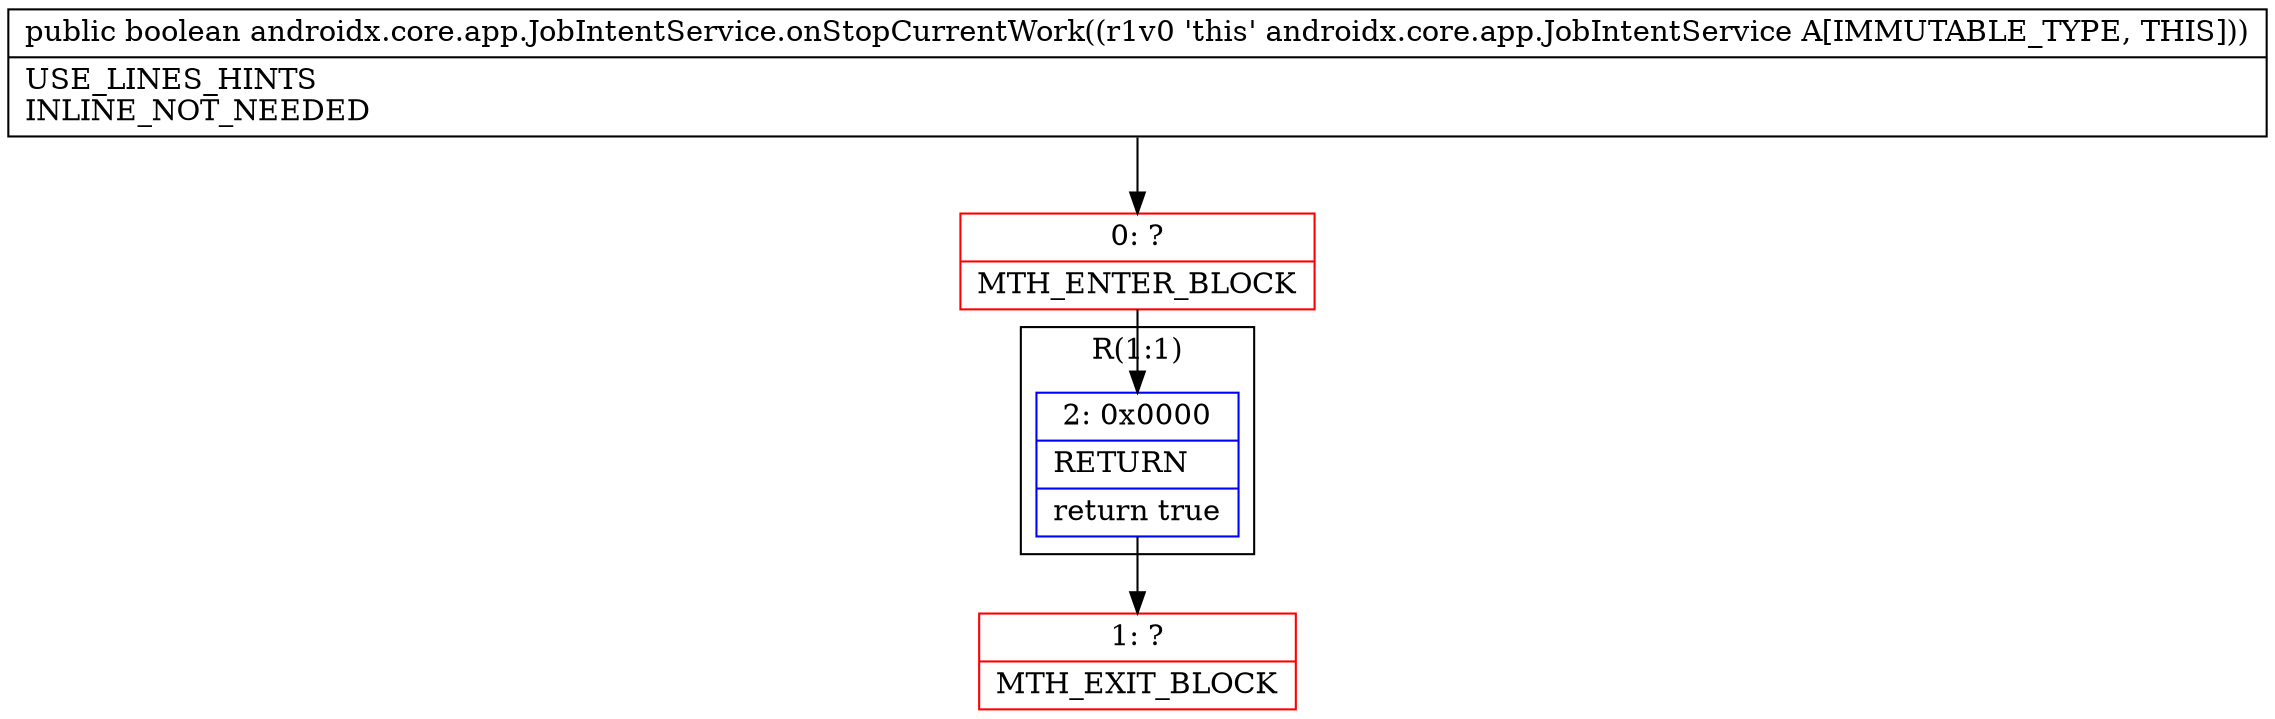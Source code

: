 digraph "CFG forandroidx.core.app.JobIntentService.onStopCurrentWork()Z" {
subgraph cluster_Region_1033067182 {
label = "R(1:1)";
node [shape=record,color=blue];
Node_2 [shape=record,label="{2\:\ 0x0000|RETURN\l|return true\l}"];
}
Node_0 [shape=record,color=red,label="{0\:\ ?|MTH_ENTER_BLOCK\l}"];
Node_1 [shape=record,color=red,label="{1\:\ ?|MTH_EXIT_BLOCK\l}"];
MethodNode[shape=record,label="{public boolean androidx.core.app.JobIntentService.onStopCurrentWork((r1v0 'this' androidx.core.app.JobIntentService A[IMMUTABLE_TYPE, THIS]))  | USE_LINES_HINTS\lINLINE_NOT_NEEDED\l}"];
MethodNode -> Node_0;Node_2 -> Node_1;
Node_0 -> Node_2;
}

